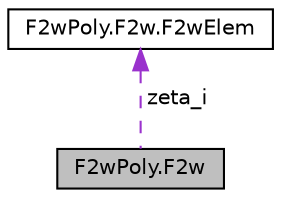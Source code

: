 digraph "F2wPoly.F2w"
{
 // INTERACTIVE_SVG=YES
  bgcolor="transparent";
  edge [fontname="Helvetica",fontsize="10",labelfontname="Helvetica",labelfontsize="10"];
  node [fontname="Helvetica",fontsize="10",shape=record];
  Node1 [label="F2wPoly.F2w",height=0.2,width=0.4,color="black", fillcolor="grey75", style="filled", fontcolor="black"];
  Node2 -> Node1 [dir="back",color="darkorchid3",fontsize="10",style="dashed",label=" zeta_i" ,fontname="Helvetica"];
  Node2 [label="F2wPoly.F2w.F2wElem",height=0.2,width=0.4,color="black",URL="$dd/de9/classumontreal_1_1ssj_1_1rng_1_1F2wPoly_1_1F2w_1_1F2wElem.html"];
}
